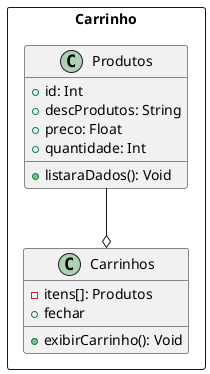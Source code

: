 @startuml carrinho
package Carrinho <<rectangle>> {

  ' Classes
  class Produtos {
    + id: Int
    + descProdutos: String
    + preco: Float
    + quantidade: Int
    + listaraDados(): Void
  }

  class Carrinhos {
    - itens[]: Produtos
    + exibirCarrinho(): Void
    + fechar
  }

  ' Relacionamentos
  Produtos --o Carrinhos

}
@enduml